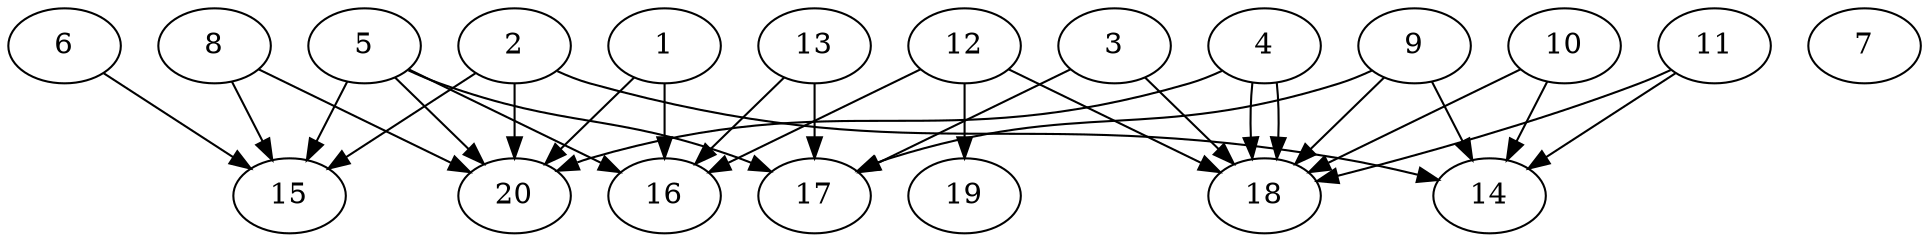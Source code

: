 // DAG automatically generated by daggen at Wed Jul 24 21:26:16 2019
// ./daggen --dot -n 20 --ccr 0.4 --fat 0.8 --regular 0.5 --density 0.5 --mindata 5242880 --maxdata 52428800 
digraph G {
  1 [size="51553280", alpha="0.15", expect_size="20621312"] 
  1 -> 16 [size ="20621312"]
  1 -> 20 [size ="20621312"]
  2 [size="58496000", alpha="0.10", expect_size="23398400"] 
  2 -> 14 [size ="23398400"]
  2 -> 15 [size ="23398400"]
  2 -> 20 [size ="23398400"]
  3 [size="47528960", alpha="0.04", expect_size="19011584"] 
  3 -> 17 [size ="19011584"]
  3 -> 18 [size ="19011584"]
  4 [size="76631040", alpha="0.13", expect_size="30652416"] 
  4 -> 18 [size ="30652416"]
  4 -> 18 [size ="30652416"]
  4 -> 20 [size ="30652416"]
  5 [size="120721920", alpha="0.10", expect_size="48288768"] 
  5 -> 15 [size ="48288768"]
  5 -> 16 [size ="48288768"]
  5 -> 17 [size ="48288768"]
  5 -> 20 [size ="48288768"]
  6 [size="93184000", alpha="0.18", expect_size="37273600"] 
  6 -> 15 [size ="37273600"]
  7 [size="25502720", alpha="0.03", expect_size="10201088"] 
  8 [size="103610880", alpha="0.17", expect_size="41444352"] 
  8 -> 15 [size ="41444352"]
  8 -> 20 [size ="41444352"]
  9 [size="67328000", alpha="0.18", expect_size="26931200"] 
  9 -> 14 [size ="26931200"]
  9 -> 17 [size ="26931200"]
  9 -> 18 [size ="26931200"]
  10 [size="48481280", alpha="0.14", expect_size="19392512"] 
  10 -> 14 [size ="19392512"]
  10 -> 18 [size ="19392512"]
  11 [size="81305600", alpha="0.01", expect_size="32522240"] 
  11 -> 14 [size ="32522240"]
  11 -> 18 [size ="32522240"]
  12 [size="53324800", alpha="0.06", expect_size="21329920"] 
  12 -> 16 [size ="21329920"]
  12 -> 18 [size ="21329920"]
  12 -> 19 [size ="21329920"]
  13 [size="110264320", alpha="0.03", expect_size="44105728"] 
  13 -> 16 [size ="44105728"]
  13 -> 17 [size ="44105728"]
  14 [size="15354880", alpha="0.17", expect_size="6141952"] 
  15 [size="93242880", alpha="0.02", expect_size="37297152"] 
  16 [size="35207680", alpha="0.09", expect_size="14083072"] 
  17 [size="20625920", alpha="0.20", expect_size="8250368"] 
  18 [size="39224320", alpha="0.04", expect_size="15689728"] 
  19 [size="21015040", alpha="0.06", expect_size="8406016"] 
  20 [size="124853760", alpha="0.09", expect_size="49941504"] 
}
